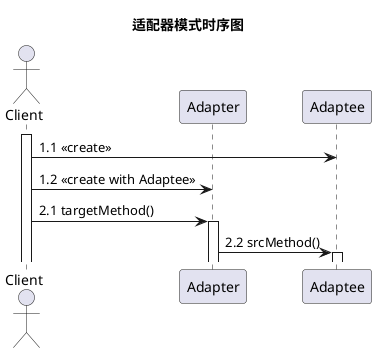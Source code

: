 @startuml
title 适配器模式时序图

actor Client
participant Adapter
participant Adaptee

activate Client
Client -> Adaptee: 1.1 <<create>>
Client -> Adapter: 1.2 <<create with Adaptee>>
Client -> Adapter: 2.1 targetMethod()
activate Adapter
Adapter -> Adaptee: 2.2 srcMethod()
activate Adaptee
@enduml